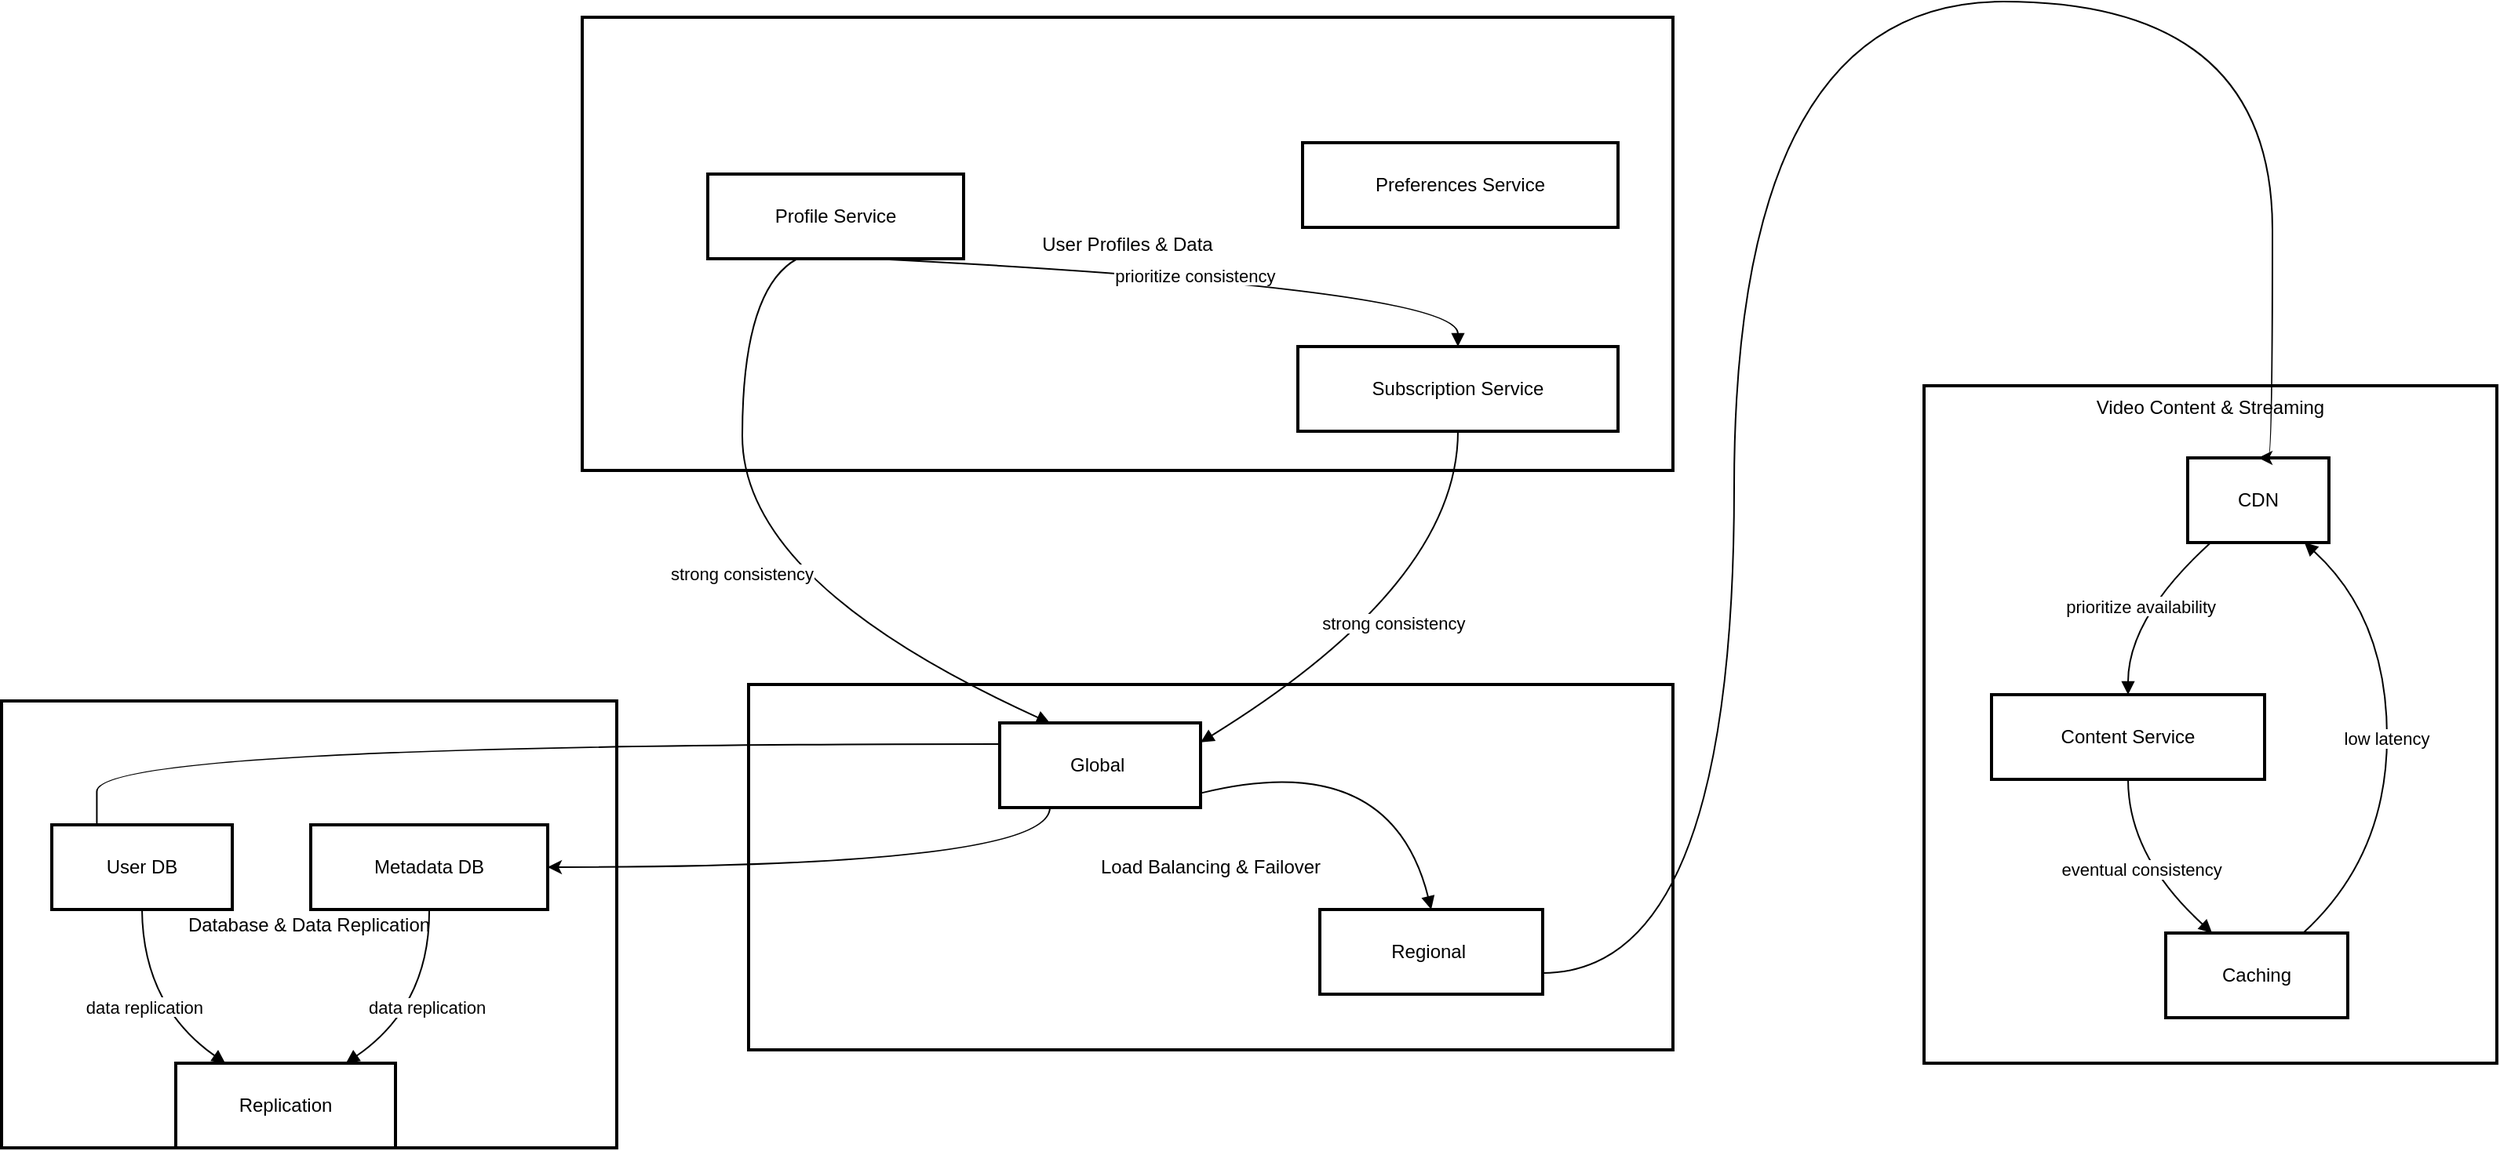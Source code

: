 <mxfile version="26.0.6">
  <diagram name="Page-1" id="xXHDo-uIw1Z929ROlb47">
    <mxGraphModel dx="1968" dy="1250" grid="1" gridSize="10" guides="1" tooltips="1" connect="1" arrows="1" fold="1" page="1" pageScale="1" pageWidth="850" pageHeight="1100" math="0" shadow="0">
      <root>
        <mxCell id="0" />
        <mxCell id="1" parent="0" />
        <mxCell id="1Xv9RJD3Js5ll79oH-L6-1" value="Video Content &amp; Streaming" style="whiteSpace=wrap;strokeWidth=2;verticalAlign=top;" vertex="1" parent="1">
          <mxGeometry x="1275" y="575" width="365" height="432" as="geometry" />
        </mxCell>
        <mxCell id="1Xv9RJD3Js5ll79oH-L6-2" value="CDN" style="whiteSpace=wrap;strokeWidth=2;" vertex="1" parent="1Xv9RJD3Js5ll79oH-L6-1">
          <mxGeometry x="168" y="46" width="90" height="54" as="geometry" />
        </mxCell>
        <mxCell id="1Xv9RJD3Js5ll79oH-L6-3" value="Content Service" style="whiteSpace=wrap;strokeWidth=2;" vertex="1" parent="1Xv9RJD3Js5ll79oH-L6-1">
          <mxGeometry x="43" y="197" width="174" height="54" as="geometry" />
        </mxCell>
        <mxCell id="1Xv9RJD3Js5ll79oH-L6-4" value="Caching" style="whiteSpace=wrap;strokeWidth=2;" vertex="1" parent="1Xv9RJD3Js5ll79oH-L6-1">
          <mxGeometry x="154" y="349" width="116" height="54" as="geometry" />
        </mxCell>
        <mxCell id="1Xv9RJD3Js5ll79oH-L6-5" value="prioritize availability" style="curved=1;startArrow=none;endArrow=block;exitX=0.17;exitY=0.99;entryX=0.5;entryY=0;rounded=0;" edge="1" parent="1Xv9RJD3Js5ll79oH-L6-1" source="1Xv9RJD3Js5ll79oH-L6-2" target="1Xv9RJD3Js5ll79oH-L6-3">
          <mxGeometry relative="1" as="geometry">
            <Array as="points">
              <mxPoint x="130" y="148" />
            </Array>
          </mxGeometry>
        </mxCell>
        <mxCell id="1Xv9RJD3Js5ll79oH-L6-6" value="eventual consistency" style="curved=1;startArrow=none;endArrow=block;exitX=0.5;exitY=1;entryX=0.25;entryY=-0.01;rounded=0;" edge="1" parent="1Xv9RJD3Js5ll79oH-L6-1" source="1Xv9RJD3Js5ll79oH-L6-3" target="1Xv9RJD3Js5ll79oH-L6-4">
          <mxGeometry relative="1" as="geometry">
            <Array as="points">
              <mxPoint x="130" y="300" />
            </Array>
          </mxGeometry>
        </mxCell>
        <mxCell id="1Xv9RJD3Js5ll79oH-L6-7" value="low latency" style="curved=1;startArrow=none;endArrow=block;exitX=0.76;exitY=-0.01;entryX=0.82;entryY=0.99;rounded=0;" edge="1" parent="1Xv9RJD3Js5ll79oH-L6-1" source="1Xv9RJD3Js5ll79oH-L6-4" target="1Xv9RJD3Js5ll79oH-L6-2">
          <mxGeometry relative="1" as="geometry">
            <Array as="points">
              <mxPoint x="295" y="300" />
              <mxPoint x="295" y="148" />
            </Array>
          </mxGeometry>
        </mxCell>
        <mxCell id="1Xv9RJD3Js5ll79oH-L6-8" value="Database &amp; Data Replication" style="whiteSpace=wrap;strokeWidth=2;" vertex="1" parent="1">
          <mxGeometry x="50" y="776" width="392" height="285" as="geometry" />
        </mxCell>
        <mxCell id="1Xv9RJD3Js5ll79oH-L6-9" value="Load Balancing &amp; Failover" style="whiteSpace=wrap;strokeWidth=2;" vertex="1" parent="1">
          <mxGeometry x="526" y="765.5" width="589" height="233" as="geometry" />
        </mxCell>
        <mxCell id="1Xv9RJD3Js5ll79oH-L6-10" value="User Profiles &amp; Data" style="whiteSpace=wrap;strokeWidth=2;" vertex="1" parent="1">
          <mxGeometry x="420" y="340" width="695" height="289" as="geometry" />
        </mxCell>
        <mxCell id="1Xv9RJD3Js5ll79oH-L6-11" value="Profile Service" style="whiteSpace=wrap;strokeWidth=2;" vertex="1" parent="1">
          <mxGeometry x="500" y="440" width="163" height="54" as="geometry" />
        </mxCell>
        <mxCell id="1Xv9RJD3Js5ll79oH-L6-12" value="Subscription Service" style="whiteSpace=wrap;strokeWidth=2;" vertex="1" parent="1">
          <mxGeometry x="876" y="550" width="204" height="54" as="geometry" />
        </mxCell>
        <mxCell id="1Xv9RJD3Js5ll79oH-L6-13" value="Preferences Service" style="whiteSpace=wrap;strokeWidth=2;" vertex="1" parent="1">
          <mxGeometry x="879" y="420" width="201" height="54" as="geometry" />
        </mxCell>
        <mxCell id="1Xv9RJD3Js5ll79oH-L6-28" style="edgeStyle=orthogonalEdgeStyle;rounded=0;orthogonalLoop=1;jettySize=auto;html=1;exitX=0.25;exitY=1;exitDx=0;exitDy=0;entryX=1;entryY=0.5;entryDx=0;entryDy=0;curved=1;" edge="1" parent="1" source="1Xv9RJD3Js5ll79oH-L6-14" target="1Xv9RJD3Js5ll79oH-L6-17">
          <mxGeometry relative="1" as="geometry" />
        </mxCell>
        <mxCell id="1Xv9RJD3Js5ll79oH-L6-29" style="edgeStyle=orthogonalEdgeStyle;rounded=0;orthogonalLoop=1;jettySize=auto;html=1;exitX=0;exitY=0.25;exitDx=0;exitDy=0;entryX=0.25;entryY=0;entryDx=0;entryDy=0;curved=1;" edge="1" parent="1" source="1Xv9RJD3Js5ll79oH-L6-14" target="1Xv9RJD3Js5ll79oH-L6-16">
          <mxGeometry relative="1" as="geometry" />
        </mxCell>
        <mxCell id="1Xv9RJD3Js5ll79oH-L6-14" value="Global " style="whiteSpace=wrap;strokeWidth=2;" vertex="1" parent="1">
          <mxGeometry x="686" y="790" width="128" height="54" as="geometry" />
        </mxCell>
        <mxCell id="1Xv9RJD3Js5ll79oH-L6-15" value="Regional " style="whiteSpace=wrap;strokeWidth=2;" vertex="1" parent="1">
          <mxGeometry x="890" y="909" width="142" height="54" as="geometry" />
        </mxCell>
        <mxCell id="1Xv9RJD3Js5ll79oH-L6-16" value="User DB" style="whiteSpace=wrap;strokeWidth=2;" vertex="1" parent="1">
          <mxGeometry x="82" y="855" width="115" height="54" as="geometry" />
        </mxCell>
        <mxCell id="1Xv9RJD3Js5ll79oH-L6-17" value="Metadata DB" style="whiteSpace=wrap;strokeWidth=2;" vertex="1" parent="1">
          <mxGeometry x="247" y="855" width="151" height="54" as="geometry" />
        </mxCell>
        <mxCell id="1Xv9RJD3Js5ll79oH-L6-18" value="Replication" style="whiteSpace=wrap;strokeWidth=2;" vertex="1" parent="1">
          <mxGeometry x="161" y="1007" width="140" height="54" as="geometry" />
        </mxCell>
        <mxCell id="1Xv9RJD3Js5ll79oH-L6-19" value="prioritize consistency" style="curved=1;startArrow=none;endArrow=block;exitX=0.65;exitY=1;entryX=0.5;entryY=-0.01;rounded=0;" edge="1" parent="1" source="1Xv9RJD3Js5ll79oH-L6-11" target="1Xv9RJD3Js5ll79oH-L6-12">
          <mxGeometry relative="1" as="geometry">
            <Array as="points">
              <mxPoint x="978" y="513" />
            </Array>
          </mxGeometry>
        </mxCell>
        <mxCell id="1Xv9RJD3Js5ll79oH-L6-20" value="" style="curved=1;startArrow=none;endArrow=block;exitX=1;exitY=0.83;entryX=0.5;entryY=0;rounded=0;" edge="1" parent="1" source="1Xv9RJD3Js5ll79oH-L6-14" target="1Xv9RJD3Js5ll79oH-L6-15">
          <mxGeometry relative="1" as="geometry">
            <Array as="points">
              <mxPoint x="935" y="805" />
            </Array>
          </mxGeometry>
        </mxCell>
        <mxCell id="1Xv9RJD3Js5ll79oH-L6-21" value="data replication" style="curved=1;startArrow=none;endArrow=block;exitX=0.5;exitY=1;entryX=0.22;entryY=-0.01;rounded=0;" edge="1" parent="1" source="1Xv9RJD3Js5ll79oH-L6-16" target="1Xv9RJD3Js5ll79oH-L6-18">
          <mxGeometry relative="1" as="geometry">
            <Array as="points">
              <mxPoint x="140" y="970" />
            </Array>
          </mxGeometry>
        </mxCell>
        <mxCell id="1Xv9RJD3Js5ll79oH-L6-22" value="data replication" style="curved=1;startArrow=none;endArrow=block;exitX=0.5;exitY=1;entryX=0.78;entryY=-0.01;rounded=0;" edge="1" parent="1" source="1Xv9RJD3Js5ll79oH-L6-17" target="1Xv9RJD3Js5ll79oH-L6-18">
          <mxGeometry relative="1" as="geometry">
            <Array as="points">
              <mxPoint x="323" y="970" />
            </Array>
          </mxGeometry>
        </mxCell>
        <mxCell id="1Xv9RJD3Js5ll79oH-L6-23" value="strong consistency" style="curved=1;startArrow=none;endArrow=block;exitX=0.35;exitY=1;entryX=0.25;entryY=0;rounded=0;entryDx=0;entryDy=0;" edge="1" parent="1" source="1Xv9RJD3Js5ll79oH-L6-11" target="1Xv9RJD3Js5ll79oH-L6-14">
          <mxGeometry relative="1" as="geometry">
            <Array as="points">
              <mxPoint x="522" y="513" />
              <mxPoint x="522" y="701" />
            </Array>
          </mxGeometry>
        </mxCell>
        <mxCell id="1Xv9RJD3Js5ll79oH-L6-24" value="strong consistency" style="curved=1;startArrow=none;endArrow=block;exitX=0.5;exitY=0.99;entryX=1;entryY=0.23;rounded=0;" edge="1" parent="1" source="1Xv9RJD3Js5ll79oH-L6-12" target="1Xv9RJD3Js5ll79oH-L6-14">
          <mxGeometry relative="1" as="geometry">
            <Array as="points">
              <mxPoint x="978" y="701" />
            </Array>
          </mxGeometry>
        </mxCell>
        <mxCell id="1Xv9RJD3Js5ll79oH-L6-27" style="edgeStyle=orthogonalEdgeStyle;rounded=0;orthogonalLoop=1;jettySize=auto;html=1;exitX=1;exitY=0.75;exitDx=0;exitDy=0;entryX=0.5;entryY=0;entryDx=0;entryDy=0;curved=1;" edge="1" parent="1" source="1Xv9RJD3Js5ll79oH-L6-15" target="1Xv9RJD3Js5ll79oH-L6-2">
          <mxGeometry relative="1" as="geometry">
            <Array as="points">
              <mxPoint x="1154" y="949" />
              <mxPoint x="1154" y="330" />
              <mxPoint x="1497" y="330" />
              <mxPoint x="1497" y="621" />
            </Array>
          </mxGeometry>
        </mxCell>
      </root>
    </mxGraphModel>
  </diagram>
</mxfile>
